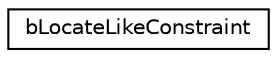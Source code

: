 digraph G
{
  edge [fontname="Helvetica",fontsize="10",labelfontname="Helvetica",labelfontsize="10"];
  node [fontname="Helvetica",fontsize="10",shape=record];
  rankdir=LR;
  Node1 [label="bLocateLikeConstraint",height=0.2,width=0.4,color="black", fillcolor="white", style="filled",URL="$db/d11/structbLocateLikeConstraint.html"];
}
